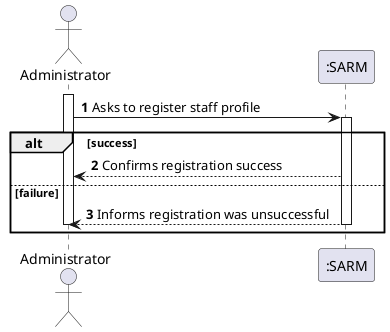 @startuml
'https://plantuml.com/sequence-diagram

autonumber

actor "Administrator" as admin

participant ":SARM" as sys


activate admin

admin -> sys : Asks to register staff profile

activate sys

alt success

    sys --> admin : Confirms registration success

else failure

    sys --> admin : Informs registration was unsuccessful

deactivate sys
    
deactivate admin

end

@enduml